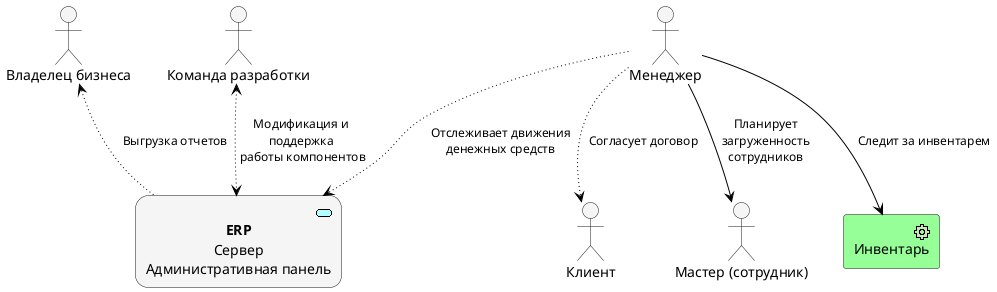 @startuml
!include <archimate/Archimate>

archimate #whitesmoke "**ERP** \nСервер\nАдминистративная панель" as system <<application-service>>

actor "Владелец бизнеса" as business #whitesmoke
actor "Команда разработки" as devs #whitesmoke
actor "Менеджер" as manager #whitesmoke
actor "Клиент" as client #whitesmoke
actor "Мастер (сотрудник)" as employee #whitesmoke
archimate #Physical "Инвентарь" as inventory <<physical-equipment>>

' Business
Rel_Access_r(business, system, Выгрузка отчетов)

' Dev
Rel_Access_rw(devs, system, "Модификация и поддержка \n работы компонентов")

' Manager
Rel_Access_w(manager, system, Отслеживает движения денежных средств)
Rel_Serving(manager, employee, Планирует загруженность сотрудников)
Rel_Serving(manager, inventory, Следит за инвентарем)
Rel_Access_w(manager, client, Согласует договор)

@enduml